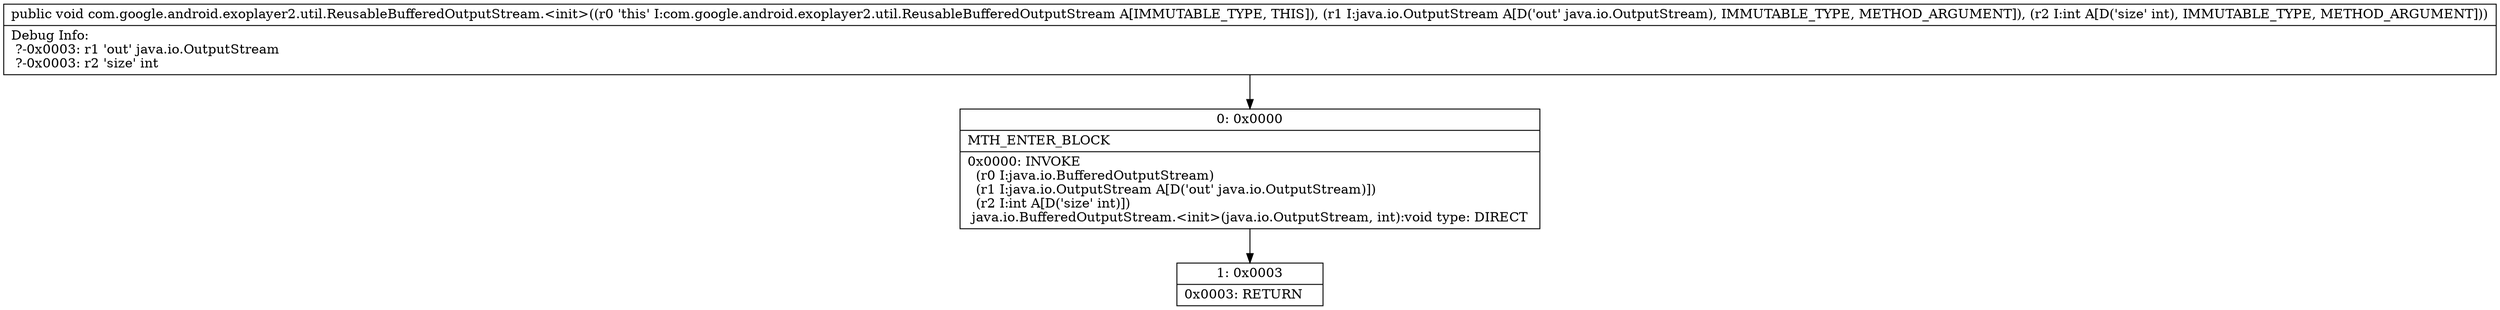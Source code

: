 digraph "CFG forcom.google.android.exoplayer2.util.ReusableBufferedOutputStream.\<init\>(Ljava\/io\/OutputStream;I)V" {
Node_0 [shape=record,label="{0\:\ 0x0000|MTH_ENTER_BLOCK\l|0x0000: INVOKE  \l  (r0 I:java.io.BufferedOutputStream)\l  (r1 I:java.io.OutputStream A[D('out' java.io.OutputStream)])\l  (r2 I:int A[D('size' int)])\l java.io.BufferedOutputStream.\<init\>(java.io.OutputStream, int):void type: DIRECT \l}"];
Node_1 [shape=record,label="{1\:\ 0x0003|0x0003: RETURN   \l}"];
MethodNode[shape=record,label="{public void com.google.android.exoplayer2.util.ReusableBufferedOutputStream.\<init\>((r0 'this' I:com.google.android.exoplayer2.util.ReusableBufferedOutputStream A[IMMUTABLE_TYPE, THIS]), (r1 I:java.io.OutputStream A[D('out' java.io.OutputStream), IMMUTABLE_TYPE, METHOD_ARGUMENT]), (r2 I:int A[D('size' int), IMMUTABLE_TYPE, METHOD_ARGUMENT]))  | Debug Info:\l  ?\-0x0003: r1 'out' java.io.OutputStream\l  ?\-0x0003: r2 'size' int\l}"];
MethodNode -> Node_0;
Node_0 -> Node_1;
}

